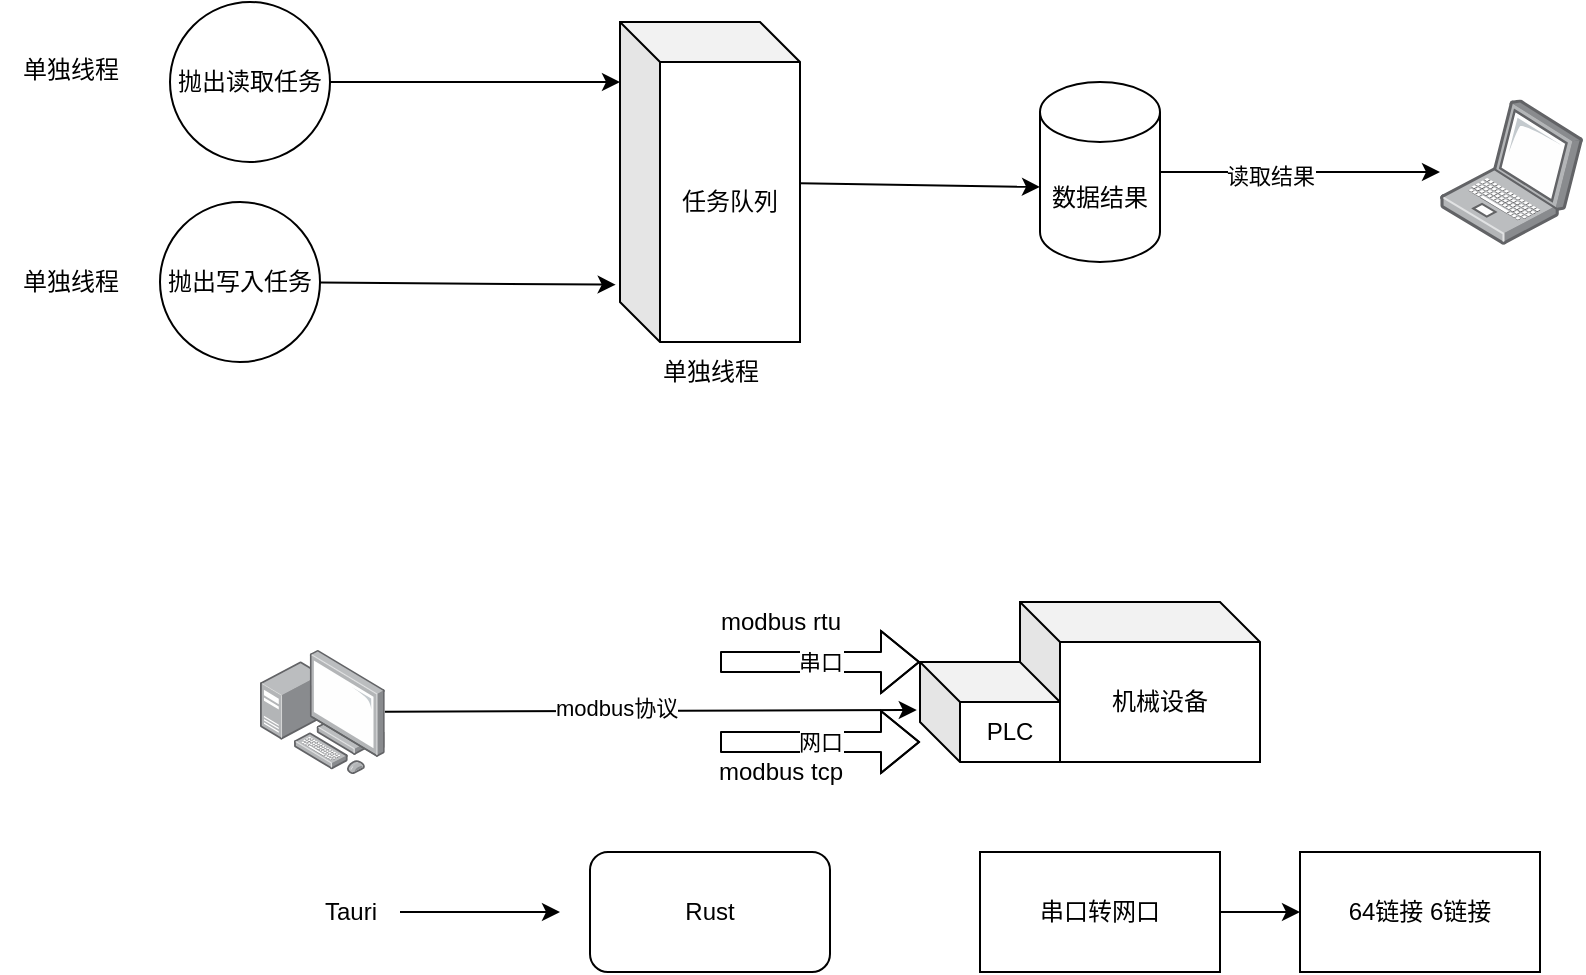 <mxfile>
    <diagram id="U5YWQwZOnU-IL_MDu7eP" name="Page-1">
        <mxGraphModel dx="1138" dy="666" grid="1" gridSize="10" guides="1" tooltips="1" connect="1" arrows="1" fold="1" page="1" pageScale="1" pageWidth="827" pageHeight="1169" math="0" shadow="0">
            <root>
                <mxCell id="0"/>
                <mxCell id="1" parent="0"/>
                <mxCell id="13" value="机械设备" style="shape=cube;whiteSpace=wrap;html=1;boundedLbl=1;backgroundOutline=1;darkOpacity=0.05;darkOpacity2=0.1;" parent="1" vertex="1">
                    <mxGeometry x="540" y="320" width="120" height="80" as="geometry"/>
                </mxCell>
                <mxCell id="14" value="PLC" style="shape=cube;whiteSpace=wrap;html=1;boundedLbl=1;backgroundOutline=1;darkOpacity=0.05;darkOpacity2=0.1;" parent="1" vertex="1">
                    <mxGeometry x="490" y="350" width="70" height="50" as="geometry"/>
                </mxCell>
                <mxCell id="17" style="edgeStyle=none;html=1;entryX=-0.023;entryY=0.48;entryDx=0;entryDy=0;entryPerimeter=0;" parent="1" source="16" target="14" edge="1">
                    <mxGeometry relative="1" as="geometry"/>
                </mxCell>
                <mxCell id="18" value="modbus协议" style="edgeLabel;html=1;align=center;verticalAlign=middle;resizable=0;points=[];" parent="17" vertex="1" connectable="0">
                    <mxGeometry x="-0.135" y="2" relative="1" as="geometry">
                        <mxPoint as="offset"/>
                    </mxGeometry>
                </mxCell>
                <mxCell id="16" value="" style="points=[];aspect=fixed;html=1;align=center;shadow=0;dashed=0;image;image=img/lib/allied_telesis/computer_and_terminals/Personal_Computer_with_Server.svg;" parent="1" vertex="1">
                    <mxGeometry x="160" y="343.8" width="62.4" height="62.4" as="geometry"/>
                </mxCell>
                <mxCell id="19" value="网口" style="shape=flexArrow;endArrow=classic;html=1;" parent="1" edge="1">
                    <mxGeometry width="50" height="50" relative="1" as="geometry">
                        <mxPoint x="390" y="390" as="sourcePoint"/>
                        <mxPoint x="490" y="390" as="targetPoint"/>
                        <Array as="points">
                            <mxPoint x="470" y="390"/>
                        </Array>
                    </mxGeometry>
                </mxCell>
                <mxCell id="20" value="串口" style="shape=flexArrow;endArrow=classic;html=1;" parent="1" edge="1">
                    <mxGeometry width="50" height="50" relative="1" as="geometry">
                        <mxPoint x="390" y="350" as="sourcePoint"/>
                        <mxPoint x="490" y="350" as="targetPoint"/>
                        <Array as="points">
                            <mxPoint x="470" y="350"/>
                        </Array>
                        <mxPoint as="offset"/>
                    </mxGeometry>
                </mxCell>
                <mxCell id="23" value="modbus rtu" style="text;html=1;align=center;verticalAlign=middle;resizable=0;points=[];autosize=1;strokeColor=none;fillColor=none;" vertex="1" parent="1">
                    <mxGeometry x="380" y="315" width="80" height="30" as="geometry"/>
                </mxCell>
                <mxCell id="25" value="modbus tcp" style="text;html=1;align=center;verticalAlign=middle;resizable=0;points=[];autosize=1;strokeColor=none;fillColor=none;" vertex="1" parent="1">
                    <mxGeometry x="375" y="390" width="90" height="30" as="geometry"/>
                </mxCell>
                <mxCell id="34" style="edgeStyle=none;html=1;entryX=0;entryY=0;entryDx=0;entryDy=52.5;entryPerimeter=0;" edge="1" parent="1" source="27" target="28">
                    <mxGeometry relative="1" as="geometry"/>
                </mxCell>
                <mxCell id="27" value="任务队列" style="shape=cube;whiteSpace=wrap;html=1;boundedLbl=1;backgroundOutline=1;darkOpacity=0.05;darkOpacity2=0.1;" vertex="1" parent="1">
                    <mxGeometry x="340" y="30" width="90" height="160" as="geometry"/>
                </mxCell>
                <mxCell id="37" style="edgeStyle=none;html=1;" edge="1" parent="1" source="28" target="36">
                    <mxGeometry relative="1" as="geometry"/>
                </mxCell>
                <mxCell id="38" value="读取结果" style="edgeLabel;html=1;align=center;verticalAlign=middle;resizable=0;points=[];" vertex="1" connectable="0" parent="37">
                    <mxGeometry x="-0.222" y="-2" relative="1" as="geometry">
                        <mxPoint as="offset"/>
                    </mxGeometry>
                </mxCell>
                <mxCell id="28" value="数据结果" style="shape=cylinder3;whiteSpace=wrap;html=1;boundedLbl=1;backgroundOutline=1;size=15;" vertex="1" parent="1">
                    <mxGeometry x="550" y="60" width="60" height="90" as="geometry"/>
                </mxCell>
                <mxCell id="31" style="edgeStyle=none;html=1;entryX=0;entryY=0;entryDx=0;entryDy=30;entryPerimeter=0;" edge="1" parent="1" source="30" target="27">
                    <mxGeometry relative="1" as="geometry"/>
                </mxCell>
                <mxCell id="30" value="抛出读取任务" style="ellipse;whiteSpace=wrap;html=1;aspect=fixed;" vertex="1" parent="1">
                    <mxGeometry x="115" y="20" width="80" height="80" as="geometry"/>
                </mxCell>
                <mxCell id="33" style="edgeStyle=none;html=1;entryX=-0.024;entryY=0.821;entryDx=0;entryDy=0;entryPerimeter=0;" edge="1" parent="1" source="32" target="27">
                    <mxGeometry relative="1" as="geometry"/>
                </mxCell>
                <mxCell id="32" value="抛出写入任务" style="ellipse;whiteSpace=wrap;html=1;aspect=fixed;" vertex="1" parent="1">
                    <mxGeometry x="110" y="120" width="80" height="80" as="geometry"/>
                </mxCell>
                <mxCell id="36" value="" style="points=[];aspect=fixed;html=1;align=center;shadow=0;dashed=0;image;image=img/lib/allied_telesis/computer_and_terminals/Laptop.svg;" vertex="1" parent="1">
                    <mxGeometry x="750" y="68.7" width="71.58" height="72.6" as="geometry"/>
                </mxCell>
                <mxCell id="39" value="单独线程" style="text;html=1;align=center;verticalAlign=middle;resizable=0;points=[];autosize=1;strokeColor=none;fillColor=none;" vertex="1" parent="1">
                    <mxGeometry x="30" y="38.7" width="70" height="30" as="geometry"/>
                </mxCell>
                <mxCell id="40" value="单独线程" style="text;html=1;align=center;verticalAlign=middle;resizable=0;points=[];autosize=1;strokeColor=none;fillColor=none;" vertex="1" parent="1">
                    <mxGeometry x="30" y="145" width="70" height="30" as="geometry"/>
                </mxCell>
                <mxCell id="42" value="单独线程" style="text;html=1;align=center;verticalAlign=middle;resizable=0;points=[];autosize=1;strokeColor=none;fillColor=none;" vertex="1" parent="1">
                    <mxGeometry x="350" y="190" width="70" height="30" as="geometry"/>
                </mxCell>
                <mxCell id="45" style="edgeStyle=none;html=1;" edge="1" parent="1" source="44">
                    <mxGeometry relative="1" as="geometry">
                        <mxPoint x="310" y="475" as="targetPoint"/>
                    </mxGeometry>
                </mxCell>
                <mxCell id="44" value="Tauri" style="text;html=1;align=center;verticalAlign=middle;resizable=0;points=[];autosize=1;strokeColor=none;fillColor=none;" vertex="1" parent="1">
                    <mxGeometry x="180" y="460" width="50" height="30" as="geometry"/>
                </mxCell>
                <mxCell id="46" value="Rust" style="rounded=1;whiteSpace=wrap;html=1;" vertex="1" parent="1">
                    <mxGeometry x="325" y="445" width="120" height="60" as="geometry"/>
                </mxCell>
                <mxCell id="50" value="" style="edgeStyle=none;html=1;" edge="1" parent="1" source="48" target="49">
                    <mxGeometry relative="1" as="geometry"/>
                </mxCell>
                <mxCell id="48" value="串口转网口" style="whiteSpace=wrap;html=1;" vertex="1" parent="1">
                    <mxGeometry x="520" y="445" width="120" height="60" as="geometry"/>
                </mxCell>
                <mxCell id="49" value="64链接 6链接" style="whiteSpace=wrap;html=1;" vertex="1" parent="1">
                    <mxGeometry x="680" y="445" width="120" height="60" as="geometry"/>
                </mxCell>
            </root>
        </mxGraphModel>
    </diagram>
</mxfile>